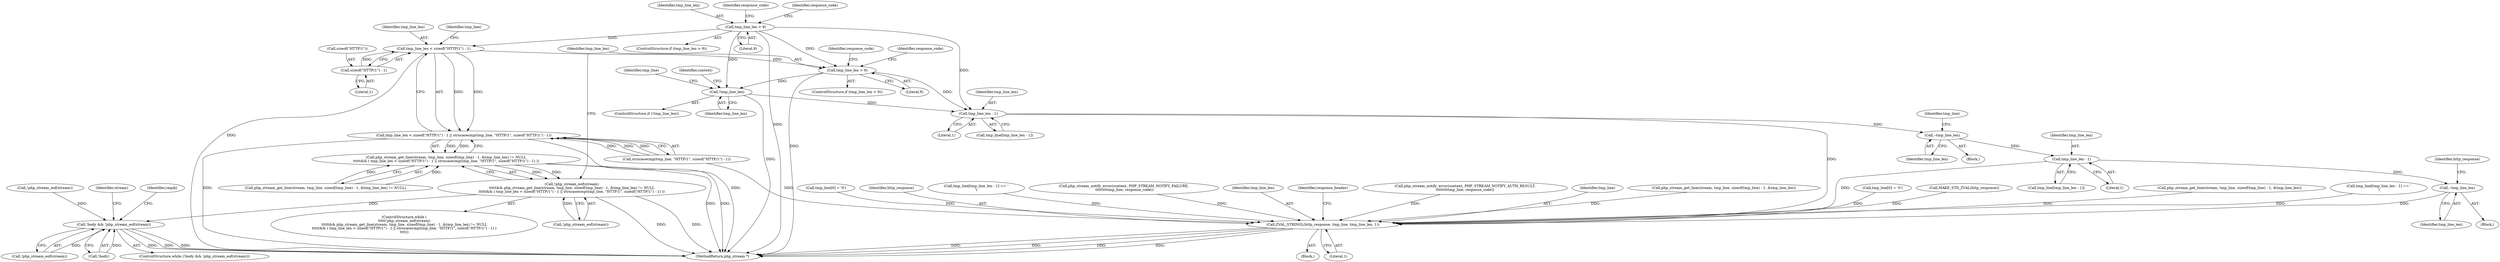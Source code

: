digraph "0_php-src_523f230c831d7b33353203fa34aee4e92ac12bba@API" {
"1002521" [label="(Call,tmp_line_len < sizeof(\"HTTP/1\") - 1)"];
"1002452" [label="(Call,tmp_line_len > 9)"];
"1002523" [label="(Call,sizeof(\"HTTP/1\") - 1)"];
"1002520" [label="(Call,tmp_line_len < sizeof(\"HTTP/1\") - 1 || strncasecmp(tmp_line, \"HTTP/1\", sizeof(\"HTTP/1\") - 1))"];
"1002508" [label="(Call,php_stream_get_line(stream, tmp_line, sizeof(tmp_line) - 1, &tmp_line_len) != NULL\n\t\t\t\t\t&& ( tmp_line_len < sizeof(\"HTTP/1\") - 1 || strncasecmp(tmp_line, \"HTTP/1\", sizeof(\"HTTP/1\") - 1) ))"];
"1002504" [label="(Call,!php_stream_eof(stream)\n\t\t\t\t\t&& php_stream_get_line(stream, tmp_line, sizeof(tmp_line) - 1, &tmp_line_len) != NULL\n\t\t\t\t\t&& ( tmp_line_len < sizeof(\"HTTP/1\") - 1 || strncasecmp(tmp_line, \"HTTP/1\", sizeof(\"HTTP/1\") - 1) ))"];
"1002634" [label="(Call,!body && !php_stream_eof(stream))"];
"1002535" [label="(Call,tmp_line_len > 9)"];
"1002576" [label="(Call,!tmp_line_len)"];
"1002593" [label="(Call,tmp_line_len - 1)"];
"1002598" [label="(Call,--tmp_line_len)"];
"1002604" [label="(Call,tmp_line_len - 1)"];
"1002609" [label="(Call,--tmp_line_len)"];
"1002613" [label="(Call,ZVAL_STRINGL(http_response, tmp_line, tmp_line_len, 1))"];
"1002637" [label="(Call,!php_stream_eof(stream))"];
"1002568" [label="(Call,php_stream_notify_error(context, PHP_STREAM_NOTIFY_AUTH_RESULT,\n\t\t\t\t\t\t\t\ttmp_line, response_code))"];
"1002451" [label="(ControlStructure,if (tmp_line_len > 9))"];
"1002635" [label="(Call,!body)"];
"1002609" [label="(Call,--tmp_line_len)"];
"1002616" [label="(Identifier,tmp_line_len)"];
"1002603" [label="(Identifier,tmp_line)"];
"1002454" [label="(Literal,9)"];
"1002503" [label="(ControlStructure,while (\n\t\t\t\t\t!php_stream_eof(stream)\n\t\t\t\t\t&& php_stream_get_line(stream, tmp_line, sizeof(tmp_line) - 1, &tmp_line_len) != NULL\n\t\t\t\t\t&& ( tmp_line_len < sizeof(\"HTTP/1\") - 1 || strncasecmp(tmp_line, \"HTTP/1\", sizeof(\"HTTP/1\") - 1) )\n\t\t\t\t))"];
"1002526" [label="(Literal,1)"];
"1002581" [label="(Identifier,tmp_line)"];
"1002620" [label="(Identifier,response_header)"];
"1002527" [label="(Call,strncasecmp(tmp_line, \"HTTP/1\", sizeof(\"HTTP/1\") - 1))"];
"1002633" [label="(ControlStructure,while (!body && !php_stream_eof(stream)))"];
"1002524" [label="(Call,sizeof(\"HTTP/1\"))"];
"1002576" [label="(Call,!tmp_line_len)"];
"1002453" [label="(Identifier,tmp_line_len)"];
"1002540" [label="(Identifier,response_code)"];
"1002615" [label="(Identifier,tmp_line)"];
"1002439" [label="(Call,php_stream_get_line(stream, tmp_line, sizeof(tmp_line) - 1, &tmp_line_len))"];
"1002509" [label="(Call,php_stream_get_line(stream, tmp_line, sizeof(tmp_line) - 1, &tmp_line_len) != NULL)"];
"1002432" [label="(Call,!php_stream_eof(stream))"];
"1002606" [label="(Literal,1)"];
"1002645" [label="(Identifier,stream)"];
"1002605" [label="(Identifier,tmp_line_len)"];
"1002579" [label="(Call,tmp_line[0] = '\0')"];
"1002528" [label="(Identifier,tmp_line)"];
"1003233" [label="(MethodReturn,php_stream *)"];
"1002508" [label="(Call,php_stream_get_line(stream, tmp_line, sizeof(tmp_line) - 1, &tmp_line_len) != NULL\n\t\t\t\t\t&& ( tmp_line_len < sizeof(\"HTTP/1\") - 1 || strncasecmp(tmp_line, \"HTTP/1\", sizeof(\"HTTP/1\") - 1) ))"];
"1002611" [label="(Call,MAKE_STD_ZVAL(http_response))"];
"1002510" [label="(Call,php_stream_get_line(stream, tmp_line, sizeof(tmp_line) - 1, &tmp_line_len))"];
"1002634" [label="(Call,!body && !php_stream_eof(stream))"];
"1002522" [label="(Identifier,tmp_line_len)"];
"1002523" [label="(Call,sizeof(\"HTTP/1\") - 1)"];
"1002536" [label="(Identifier,tmp_line_len)"];
"1002895" [label="(Identifier,reqok)"];
"1000289" [label="(Call,tmp_line[0] = '\0')"];
"1002521" [label="(Call,tmp_line_len < sizeof(\"HTTP/1\") - 1)"];
"1002534" [label="(ControlStructure,if (tmp_line_len > 9))"];
"1002575" [label="(ControlStructure,if (!tmp_line_len))"];
"1002602" [label="(Call,tmp_line[tmp_line_len - 1])"];
"1002590" [label="(Call,tmp_line[tmp_line_len - 1] == '\n')"];
"1002577" [label="(Identifier,tmp_line_len)"];
"1002612" [label="(Identifier,http_response)"];
"1002614" [label="(Identifier,http_response)"];
"1002457" [label="(Identifier,response_code)"];
"1002593" [label="(Call,tmp_line_len - 1)"];
"1002535" [label="(Call,tmp_line_len > 9)"];
"1002505" [label="(Call,!php_stream_eof(stream))"];
"1002537" [label="(Literal,9)"];
"1002548" [label="(Identifier,response_code)"];
"1002452" [label="(Call,tmp_line_len > 9)"];
"1002601" [label="(Call,tmp_line[tmp_line_len - 1] == '\r')"];
"1002597" [label="(Block,)"];
"1002584" [label="(Call,php_stream_notify_error(context, PHP_STREAM_NOTIFY_FAILURE,\n \t\t\t\t\t\t\t\ttmp_line, response_code))"];
"1002608" [label="(Block,)"];
"1002617" [label="(Literal,1)"];
"1002591" [label="(Call,tmp_line[tmp_line_len - 1])"];
"1002449" [label="(Block,)"];
"1002594" [label="(Identifier,tmp_line_len)"];
"1002520" [label="(Call,tmp_line_len < sizeof(\"HTTP/1\") - 1 || strncasecmp(tmp_line, \"HTTP/1\", sizeof(\"HTTP/1\") - 1))"];
"1002613" [label="(Call,ZVAL_STRINGL(http_response, tmp_line, tmp_line_len, 1))"];
"1002599" [label="(Identifier,tmp_line_len)"];
"1002504" [label="(Call,!php_stream_eof(stream)\n\t\t\t\t\t&& php_stream_get_line(stream, tmp_line, sizeof(tmp_line) - 1, &tmp_line_len) != NULL\n\t\t\t\t\t&& ( tmp_line_len < sizeof(\"HTTP/1\") - 1 || strncasecmp(tmp_line, \"HTTP/1\", sizeof(\"HTTP/1\") - 1) ))"];
"1002595" [label="(Literal,1)"];
"1002465" [label="(Identifier,response_code)"];
"1002598" [label="(Call,--tmp_line_len)"];
"1002585" [label="(Identifier,context)"];
"1002604" [label="(Call,tmp_line_len - 1)"];
"1002610" [label="(Identifier,tmp_line_len)"];
"1002521" -> "1002520"  [label="AST: "];
"1002521" -> "1002523"  [label="CFG: "];
"1002522" -> "1002521"  [label="AST: "];
"1002523" -> "1002521"  [label="AST: "];
"1002528" -> "1002521"  [label="CFG: "];
"1002520" -> "1002521"  [label="CFG: "];
"1002521" -> "1003233"  [label="DDG: "];
"1002521" -> "1002520"  [label="DDG: "];
"1002521" -> "1002520"  [label="DDG: "];
"1002452" -> "1002521"  [label="DDG: "];
"1002523" -> "1002521"  [label="DDG: "];
"1002521" -> "1002535"  [label="DDG: "];
"1002452" -> "1002451"  [label="AST: "];
"1002452" -> "1002454"  [label="CFG: "];
"1002453" -> "1002452"  [label="AST: "];
"1002454" -> "1002452"  [label="AST: "];
"1002457" -> "1002452"  [label="CFG: "];
"1002465" -> "1002452"  [label="CFG: "];
"1002452" -> "1003233"  [label="DDG: "];
"1002452" -> "1002535"  [label="DDG: "];
"1002452" -> "1002576"  [label="DDG: "];
"1002452" -> "1002593"  [label="DDG: "];
"1002523" -> "1002526"  [label="CFG: "];
"1002524" -> "1002523"  [label="AST: "];
"1002526" -> "1002523"  [label="AST: "];
"1002520" -> "1002508"  [label="AST: "];
"1002520" -> "1002527"  [label="CFG: "];
"1002527" -> "1002520"  [label="AST: "];
"1002508" -> "1002520"  [label="CFG: "];
"1002520" -> "1003233"  [label="DDG: "];
"1002520" -> "1003233"  [label="DDG: "];
"1002520" -> "1002508"  [label="DDG: "];
"1002520" -> "1002508"  [label="DDG: "];
"1002527" -> "1002520"  [label="DDG: "];
"1002527" -> "1002520"  [label="DDG: "];
"1002527" -> "1002520"  [label="DDG: "];
"1002508" -> "1002504"  [label="AST: "];
"1002508" -> "1002509"  [label="CFG: "];
"1002509" -> "1002508"  [label="AST: "];
"1002504" -> "1002508"  [label="CFG: "];
"1002508" -> "1003233"  [label="DDG: "];
"1002508" -> "1003233"  [label="DDG: "];
"1002508" -> "1002504"  [label="DDG: "];
"1002508" -> "1002504"  [label="DDG: "];
"1002509" -> "1002508"  [label="DDG: "];
"1002509" -> "1002508"  [label="DDG: "];
"1002504" -> "1002503"  [label="AST: "];
"1002504" -> "1002505"  [label="CFG: "];
"1002505" -> "1002504"  [label="AST: "];
"1002536" -> "1002504"  [label="CFG: "];
"1002504" -> "1003233"  [label="DDG: "];
"1002504" -> "1003233"  [label="DDG: "];
"1002505" -> "1002504"  [label="DDG: "];
"1002504" -> "1002634"  [label="DDG: "];
"1002634" -> "1002633"  [label="AST: "];
"1002634" -> "1002635"  [label="CFG: "];
"1002634" -> "1002637"  [label="CFG: "];
"1002635" -> "1002634"  [label="AST: "];
"1002637" -> "1002634"  [label="AST: "];
"1002645" -> "1002634"  [label="CFG: "];
"1002895" -> "1002634"  [label="CFG: "];
"1002634" -> "1003233"  [label="DDG: "];
"1002634" -> "1003233"  [label="DDG: "];
"1002634" -> "1003233"  [label="DDG: "];
"1002635" -> "1002634"  [label="DDG: "];
"1002637" -> "1002634"  [label="DDG: "];
"1002432" -> "1002634"  [label="DDG: "];
"1002535" -> "1002534"  [label="AST: "];
"1002535" -> "1002537"  [label="CFG: "];
"1002536" -> "1002535"  [label="AST: "];
"1002537" -> "1002535"  [label="AST: "];
"1002540" -> "1002535"  [label="CFG: "];
"1002548" -> "1002535"  [label="CFG: "];
"1002535" -> "1003233"  [label="DDG: "];
"1002535" -> "1002576"  [label="DDG: "];
"1002535" -> "1002593"  [label="DDG: "];
"1002576" -> "1002575"  [label="AST: "];
"1002576" -> "1002577"  [label="CFG: "];
"1002577" -> "1002576"  [label="AST: "];
"1002581" -> "1002576"  [label="CFG: "];
"1002585" -> "1002576"  [label="CFG: "];
"1002576" -> "1003233"  [label="DDG: "];
"1002576" -> "1002593"  [label="DDG: "];
"1002593" -> "1002591"  [label="AST: "];
"1002593" -> "1002595"  [label="CFG: "];
"1002594" -> "1002593"  [label="AST: "];
"1002595" -> "1002593"  [label="AST: "];
"1002591" -> "1002593"  [label="CFG: "];
"1002593" -> "1002598"  [label="DDG: "];
"1002593" -> "1002613"  [label="DDG: "];
"1002598" -> "1002597"  [label="AST: "];
"1002598" -> "1002599"  [label="CFG: "];
"1002599" -> "1002598"  [label="AST: "];
"1002603" -> "1002598"  [label="CFG: "];
"1002598" -> "1002604"  [label="DDG: "];
"1002604" -> "1002602"  [label="AST: "];
"1002604" -> "1002606"  [label="CFG: "];
"1002605" -> "1002604"  [label="AST: "];
"1002606" -> "1002604"  [label="AST: "];
"1002602" -> "1002604"  [label="CFG: "];
"1002604" -> "1002609"  [label="DDG: "];
"1002604" -> "1002613"  [label="DDG: "];
"1002609" -> "1002608"  [label="AST: "];
"1002609" -> "1002610"  [label="CFG: "];
"1002610" -> "1002609"  [label="AST: "];
"1002612" -> "1002609"  [label="CFG: "];
"1002609" -> "1002613"  [label="DDG: "];
"1002613" -> "1002449"  [label="AST: "];
"1002613" -> "1002617"  [label="CFG: "];
"1002614" -> "1002613"  [label="AST: "];
"1002615" -> "1002613"  [label="AST: "];
"1002616" -> "1002613"  [label="AST: "];
"1002617" -> "1002613"  [label="AST: "];
"1002620" -> "1002613"  [label="CFG: "];
"1002613" -> "1003233"  [label="DDG: "];
"1002613" -> "1003233"  [label="DDG: "];
"1002613" -> "1003233"  [label="DDG: "];
"1002613" -> "1003233"  [label="DDG: "];
"1002611" -> "1002613"  [label="DDG: "];
"1002439" -> "1002613"  [label="DDG: "];
"1002579" -> "1002613"  [label="DDG: "];
"1002584" -> "1002613"  [label="DDG: "];
"1000289" -> "1002613"  [label="DDG: "];
"1002590" -> "1002613"  [label="DDG: "];
"1002510" -> "1002613"  [label="DDG: "];
"1002527" -> "1002613"  [label="DDG: "];
"1002601" -> "1002613"  [label="DDG: "];
"1002568" -> "1002613"  [label="DDG: "];
}
